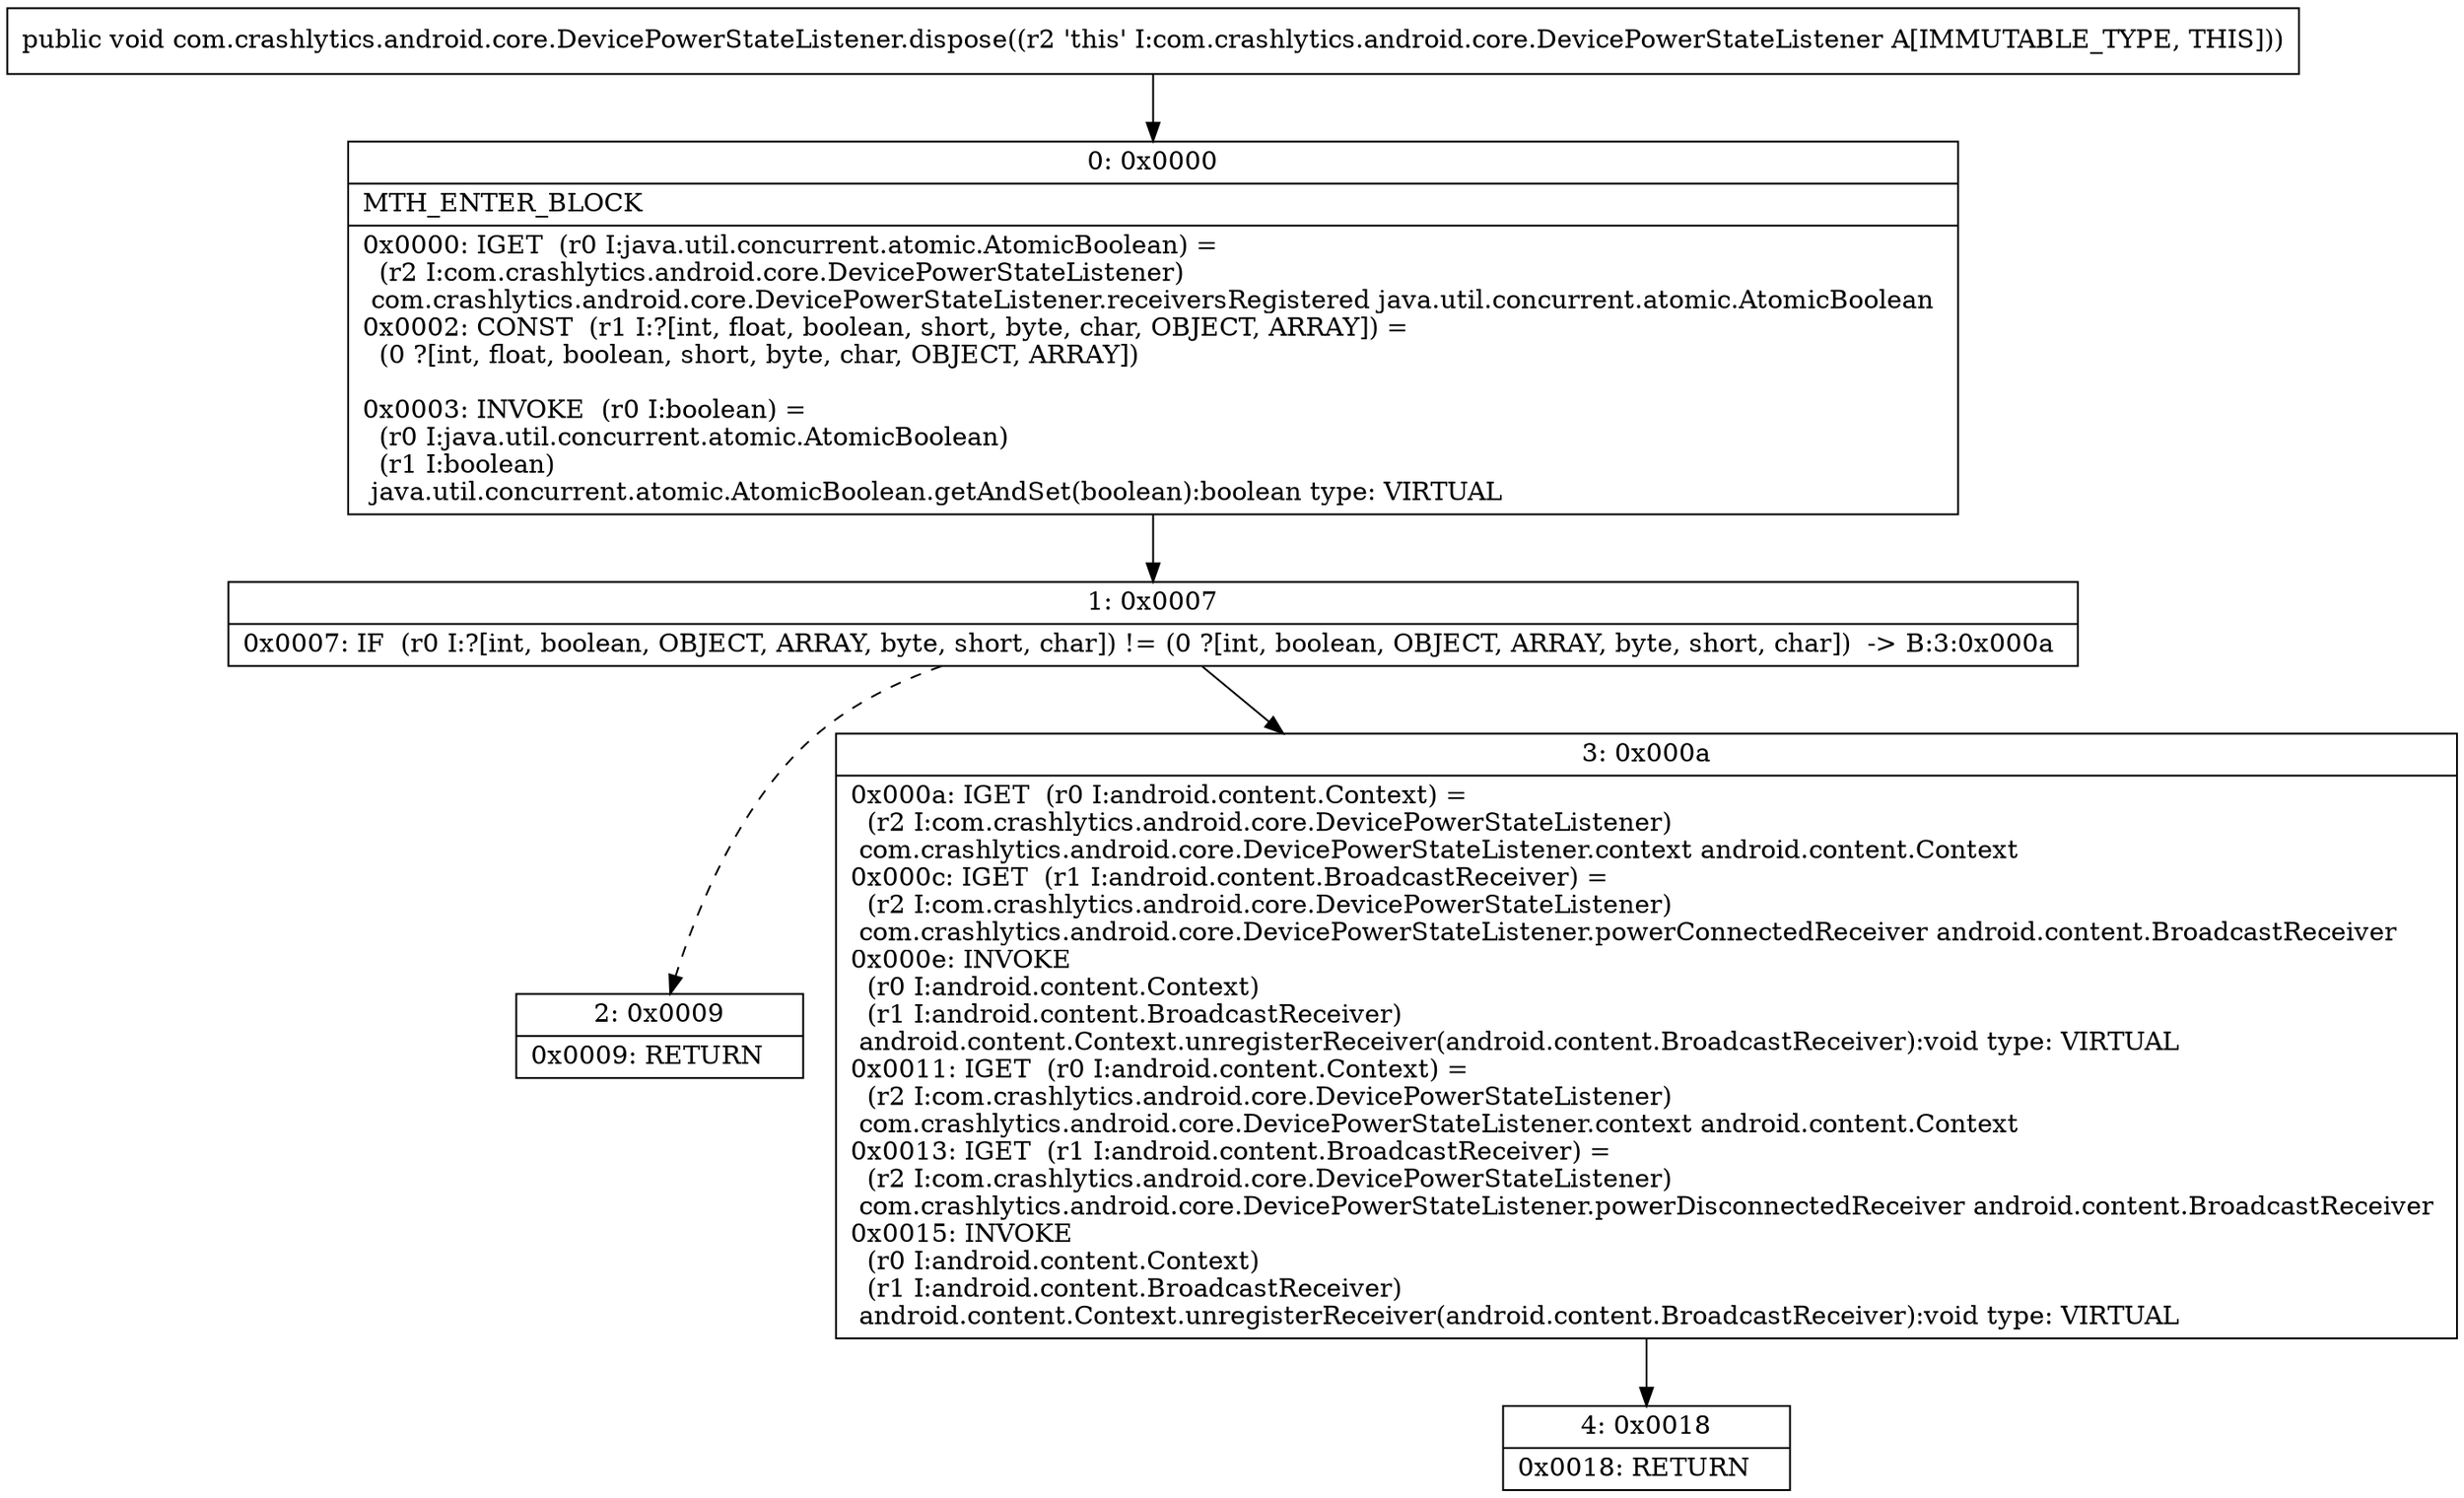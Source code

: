 digraph "CFG forcom.crashlytics.android.core.DevicePowerStateListener.dispose()V" {
Node_0 [shape=record,label="{0\:\ 0x0000|MTH_ENTER_BLOCK\l|0x0000: IGET  (r0 I:java.util.concurrent.atomic.AtomicBoolean) = \l  (r2 I:com.crashlytics.android.core.DevicePowerStateListener)\l com.crashlytics.android.core.DevicePowerStateListener.receiversRegistered java.util.concurrent.atomic.AtomicBoolean \l0x0002: CONST  (r1 I:?[int, float, boolean, short, byte, char, OBJECT, ARRAY]) = \l  (0 ?[int, float, boolean, short, byte, char, OBJECT, ARRAY])\l \l0x0003: INVOKE  (r0 I:boolean) = \l  (r0 I:java.util.concurrent.atomic.AtomicBoolean)\l  (r1 I:boolean)\l java.util.concurrent.atomic.AtomicBoolean.getAndSet(boolean):boolean type: VIRTUAL \l}"];
Node_1 [shape=record,label="{1\:\ 0x0007|0x0007: IF  (r0 I:?[int, boolean, OBJECT, ARRAY, byte, short, char]) != (0 ?[int, boolean, OBJECT, ARRAY, byte, short, char])  \-\> B:3:0x000a \l}"];
Node_2 [shape=record,label="{2\:\ 0x0009|0x0009: RETURN   \l}"];
Node_3 [shape=record,label="{3\:\ 0x000a|0x000a: IGET  (r0 I:android.content.Context) = \l  (r2 I:com.crashlytics.android.core.DevicePowerStateListener)\l com.crashlytics.android.core.DevicePowerStateListener.context android.content.Context \l0x000c: IGET  (r1 I:android.content.BroadcastReceiver) = \l  (r2 I:com.crashlytics.android.core.DevicePowerStateListener)\l com.crashlytics.android.core.DevicePowerStateListener.powerConnectedReceiver android.content.BroadcastReceiver \l0x000e: INVOKE  \l  (r0 I:android.content.Context)\l  (r1 I:android.content.BroadcastReceiver)\l android.content.Context.unregisterReceiver(android.content.BroadcastReceiver):void type: VIRTUAL \l0x0011: IGET  (r0 I:android.content.Context) = \l  (r2 I:com.crashlytics.android.core.DevicePowerStateListener)\l com.crashlytics.android.core.DevicePowerStateListener.context android.content.Context \l0x0013: IGET  (r1 I:android.content.BroadcastReceiver) = \l  (r2 I:com.crashlytics.android.core.DevicePowerStateListener)\l com.crashlytics.android.core.DevicePowerStateListener.powerDisconnectedReceiver android.content.BroadcastReceiver \l0x0015: INVOKE  \l  (r0 I:android.content.Context)\l  (r1 I:android.content.BroadcastReceiver)\l android.content.Context.unregisterReceiver(android.content.BroadcastReceiver):void type: VIRTUAL \l}"];
Node_4 [shape=record,label="{4\:\ 0x0018|0x0018: RETURN   \l}"];
MethodNode[shape=record,label="{public void com.crashlytics.android.core.DevicePowerStateListener.dispose((r2 'this' I:com.crashlytics.android.core.DevicePowerStateListener A[IMMUTABLE_TYPE, THIS])) }"];
MethodNode -> Node_0;
Node_0 -> Node_1;
Node_1 -> Node_2[style=dashed];
Node_1 -> Node_3;
Node_3 -> Node_4;
}

